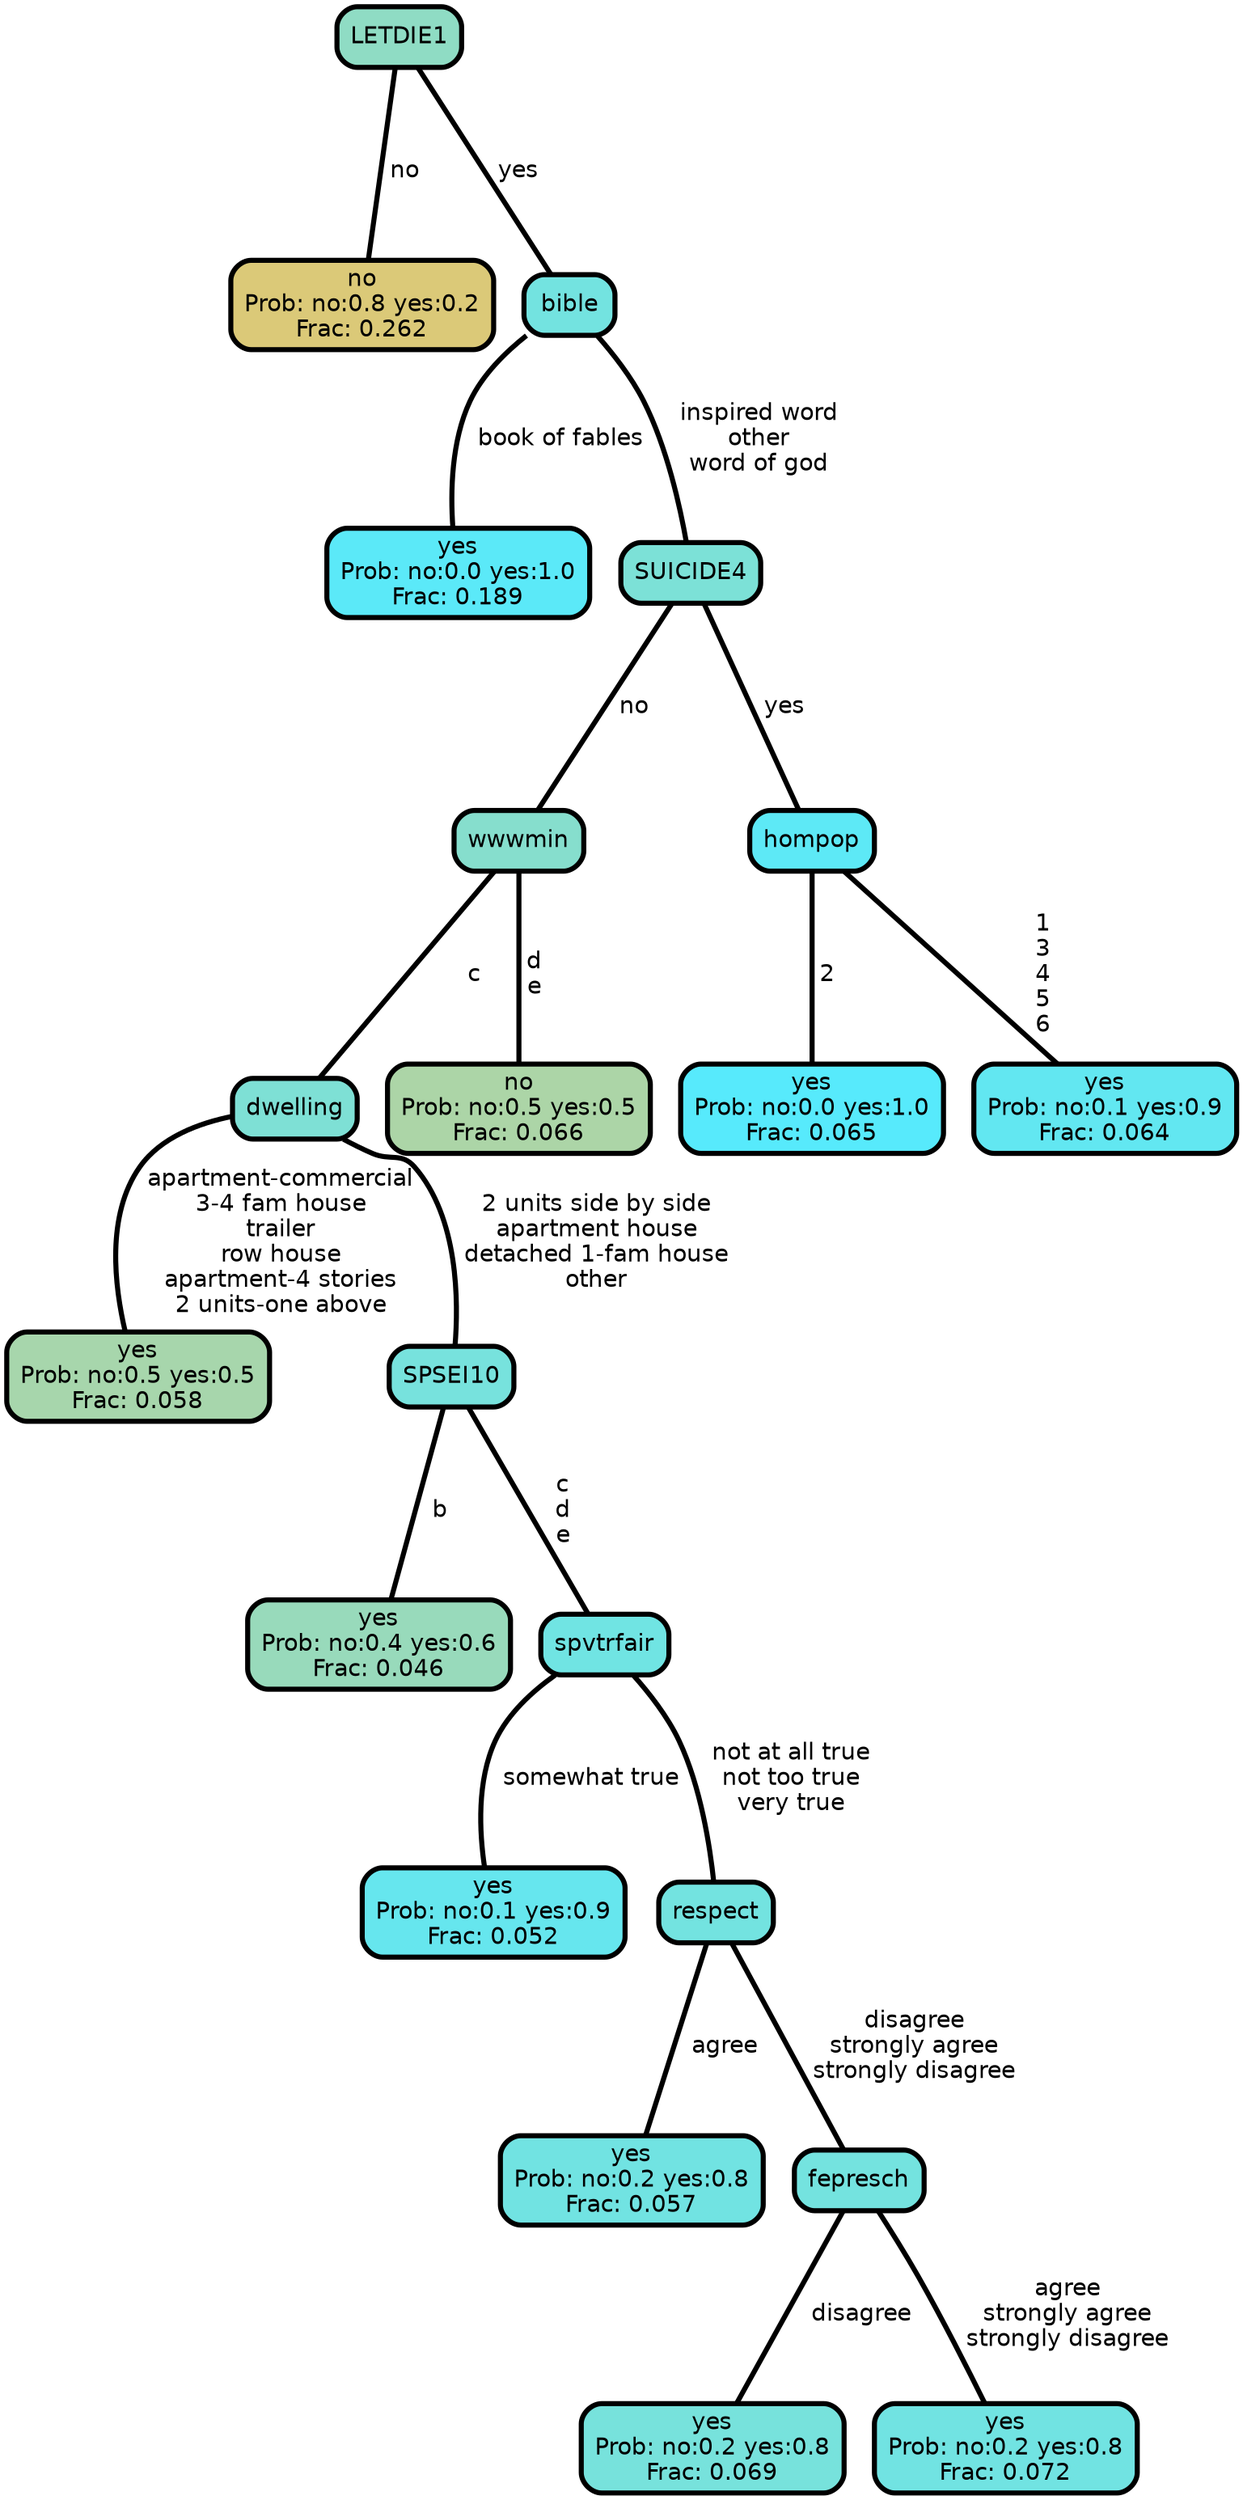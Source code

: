 graph Tree {
node [shape=box, style="filled, rounded",color="black",penwidth="3",fontcolor="black",                 fontname=helvetica] ;
graph [ranksep="0 equally", splines=straight,                 bgcolor=transparent, dpi=200] ;
edge [fontname=helvetica, color=black] ;
0 [label="no
Prob: no:0.8 yes:0.2
Frac: 0.262", fillcolor="#dbc978"] ;
1 [label="LETDIE1", fillcolor="#8fdcc4"] ;
2 [label="yes
Prob: no:0.0 yes:1.0
Frac: 0.189", fillcolor="#5be9f8"] ;
3 [label="bible", fillcolor="#73e3e0"] ;
4 [label="yes
Prob: no:0.5 yes:0.5
Frac: 0.058", fillcolor="#a7d6ac"] ;
5 [label="dwelling", fillcolor="#7ee0d5"] ;
6 [label="yes
Prob: no:0.4 yes:0.6
Frac: 0.046", fillcolor="#98dabb"] ;
7 [label="SPSEI10", fillcolor="#77e2dd"] ;
8 [label="yes
Prob: no:0.1 yes:0.9
Frac: 0.052", fillcolor="#66e6ee"] ;
9 [label="spvtrfair", fillcolor="#70e4e3"] ;
10 [label="yes
Prob: no:0.2 yes:0.8
Frac: 0.057", fillcolor="#71e3e2"] ;
11 [label="respect", fillcolor="#73e3e0"] ;
12 [label="yes
Prob: no:0.2 yes:0.8
Frac: 0.069", fillcolor="#77e2dc"] ;
13 [label="fepresch", fillcolor="#74e3df"] ;
14 [label="yes
Prob: no:0.2 yes:0.8
Frac: 0.072", fillcolor="#71e3e2"] ;
15 [label="wwwmin", fillcolor="#86decd"] ;
16 [label="no
Prob: no:0.5 yes:0.5
Frac: 0.066", fillcolor="#acd5a7"] ;
17 [label="SUICIDE4", fillcolor="#7ce1d7"] ;
18 [label="yes
Prob: no:0.0 yes:1.0
Frac: 0.065", fillcolor="#57eafc"] ;
19 [label="hompop", fillcolor="#5de9f6"] ;
20 [label="yes
Prob: no:0.1 yes:0.9
Frac: 0.064", fillcolor="#62e7f1"] ;
1 -- 0 [label=" no",penwidth=3] ;
1 -- 3 [label=" yes",penwidth=3] ;
3 -- 2 [label=" book of fables",penwidth=3] ;
3 -- 17 [label=" inspired word\n other\n word of god",penwidth=3] ;
5 -- 4 [label=" apartment-commercial\n 3-4 fam house\n trailer\n row house\n apartment-4 stories\n 2 units-one above",penwidth=3] ;
5 -- 7 [label=" 2 units side by side\n apartment house\n detached 1-fam house\n other",penwidth=3] ;
7 -- 6 [label=" b",penwidth=3] ;
7 -- 9 [label=" c\n d\n e",penwidth=3] ;
9 -- 8 [label=" somewhat true",penwidth=3] ;
9 -- 11 [label=" not at all true\n not too true\n very true",penwidth=3] ;
11 -- 10 [label=" agree",penwidth=3] ;
11 -- 13 [label=" disagree\n strongly agree\n strongly disagree",penwidth=3] ;
13 -- 12 [label=" disagree",penwidth=3] ;
13 -- 14 [label=" agree\n strongly agree\n strongly disagree",penwidth=3] ;
15 -- 5 [label=" c",penwidth=3] ;
15 -- 16 [label=" d\n e",penwidth=3] ;
17 -- 15 [label=" no",penwidth=3] ;
17 -- 19 [label=" yes",penwidth=3] ;
19 -- 18 [label=" 2",penwidth=3] ;
19 -- 20 [label=" 1\n 3\n 4\n 5\n 6",penwidth=3] ;
{rank = same;}}